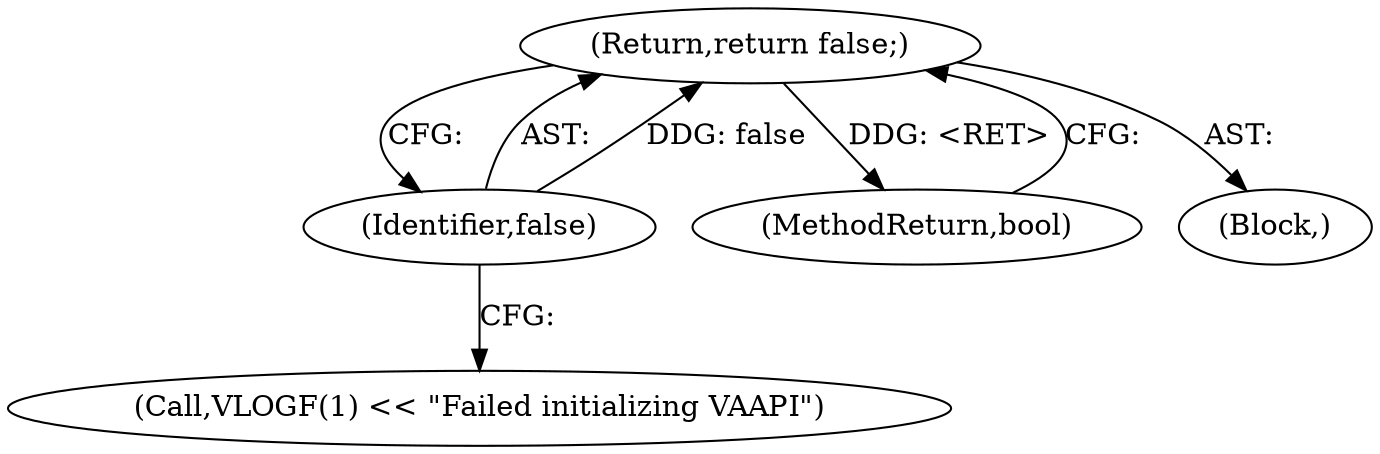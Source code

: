 digraph "1_Chrome_f283cdf7c850f3db923a5303c7e01bd929d4117f@del" {
"1000117" [label="(Return,return false;)"];
"1000118" [label="(Identifier,false)"];
"1000117" [label="(Return,return false;)"];
"1000118" [label="(Identifier,false)"];
"1000113" [label="(Call,VLOGF(1) << \"Failed initializing VAAPI\")"];
"1000121" [label="(MethodReturn,bool)"];
"1000112" [label="(Block,)"];
"1000117" -> "1000112"  [label="AST: "];
"1000117" -> "1000118"  [label="CFG: "];
"1000118" -> "1000117"  [label="AST: "];
"1000121" -> "1000117"  [label="CFG: "];
"1000117" -> "1000121"  [label="DDG: <RET>"];
"1000118" -> "1000117"  [label="DDG: false"];
"1000118" -> "1000113"  [label="CFG: "];
}
